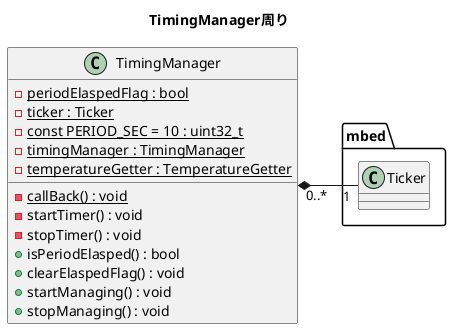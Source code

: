 @startuml
title TimingManager周り

left to right direction

class "TimingManager" as ClassTimingManager{
  -{static}periodElaspedFlag : bool
  -{static}ticker : Ticker
  -{static}callBack() : void
  -startTimer() : void
  -stopTimer() : void
  +isPeriodElasped() : bool
  +clearElaspedFlag() : void
  +startManaging() : void
  +stopManaging() : void
  -{static}const PERIOD_SEC = 10 : uint32_t
  -{static}timingManager : TimingManager
  -{static}temperatureGetter : TemperatureGetter
}

package "mbed" as PackageMBED{
  class "Ticker" as ClassTicker{
  }
}

ClassTimingManager "0..*" *-- "1" ClassTicker
@enduml
